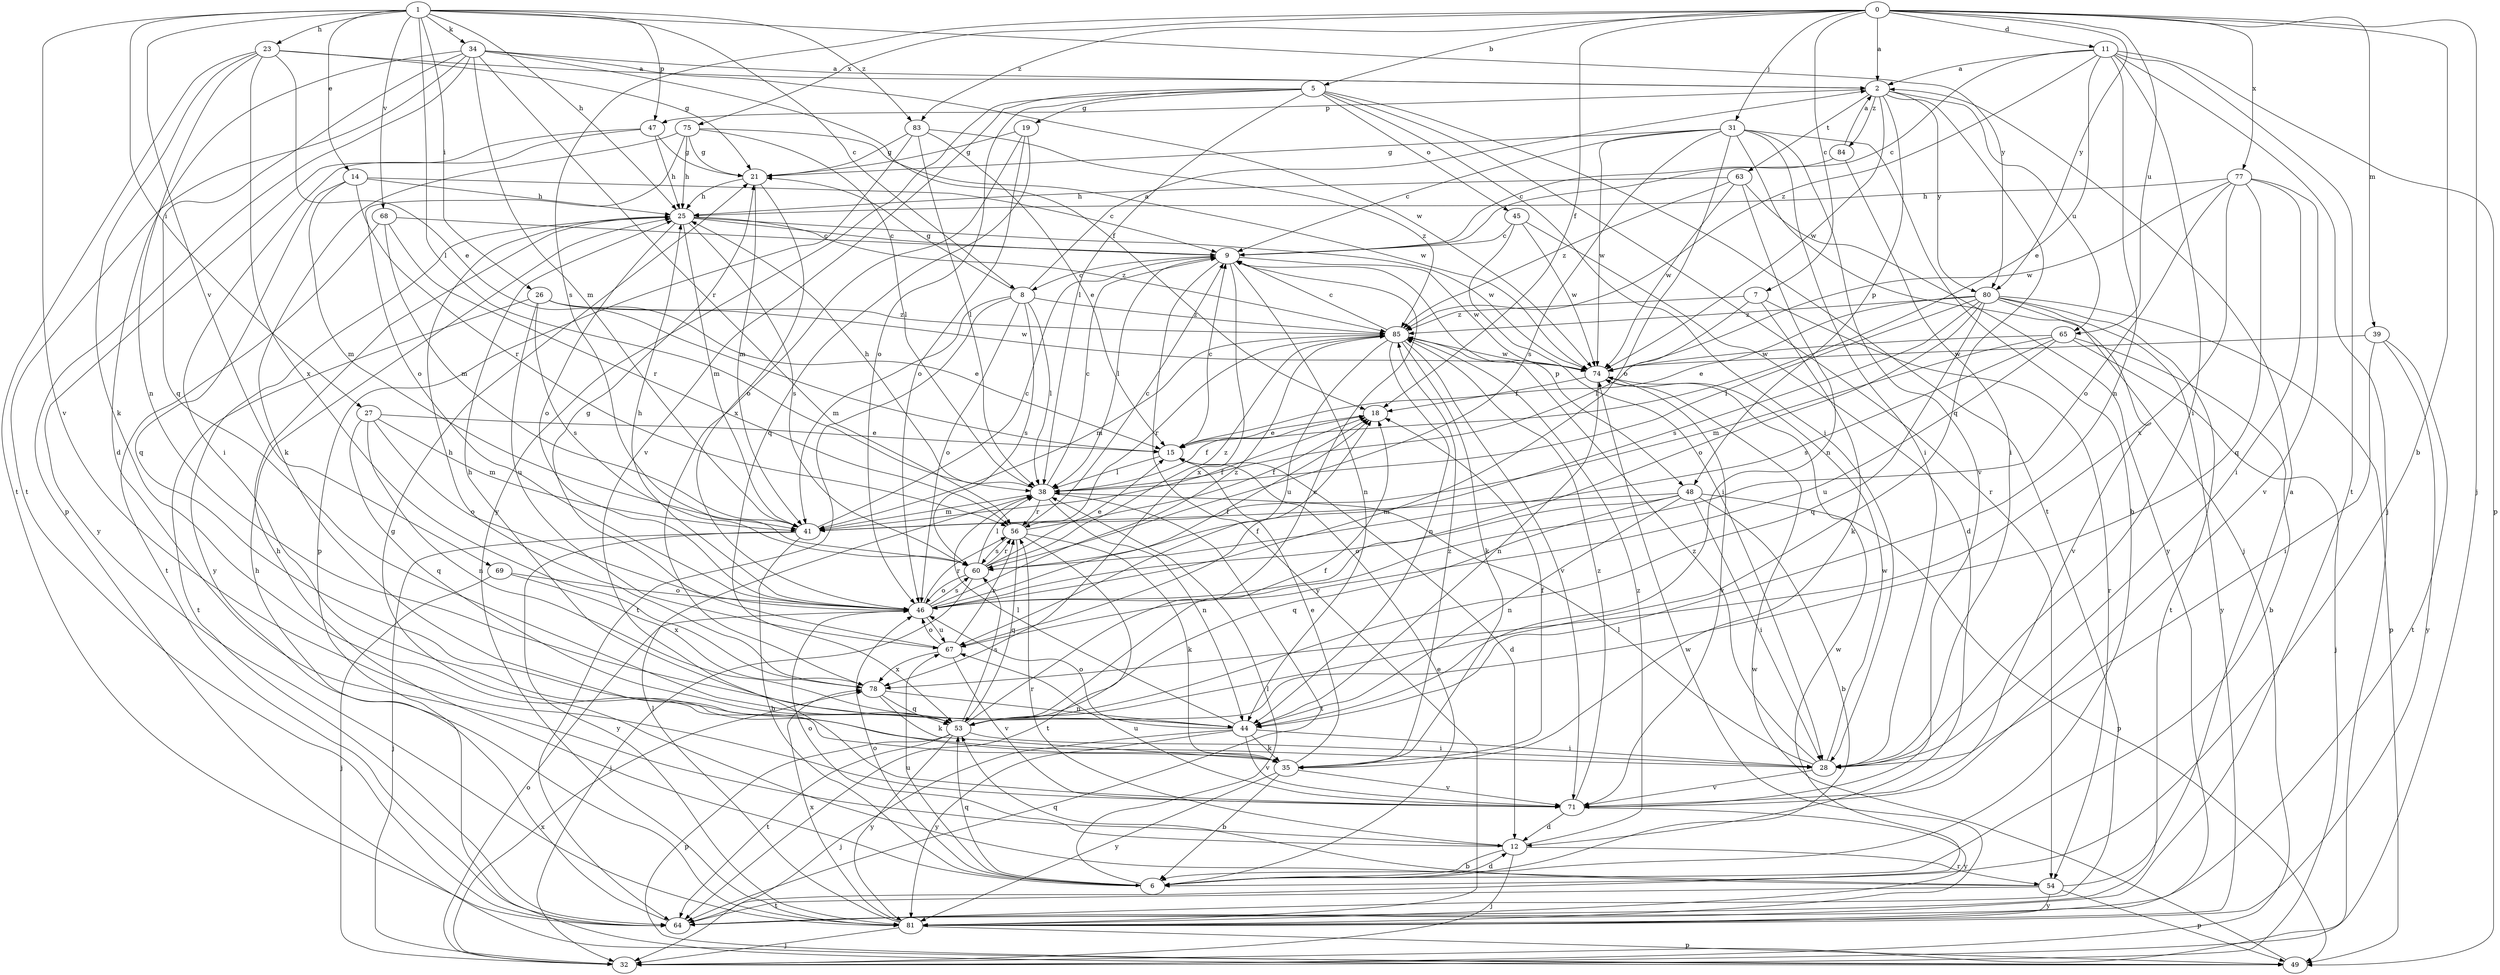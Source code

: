strict digraph  {
0;
1;
2;
5;
6;
7;
8;
9;
11;
12;
14;
15;
18;
19;
21;
23;
25;
26;
27;
28;
31;
32;
34;
35;
38;
39;
41;
44;
45;
46;
47;
48;
49;
53;
54;
56;
60;
63;
64;
65;
67;
68;
69;
71;
74;
75;
77;
78;
80;
81;
83;
84;
85;
0 -> 2  [label=a];
0 -> 5  [label=b];
0 -> 6  [label=b];
0 -> 7  [label=c];
0 -> 11  [label=d];
0 -> 18  [label=f];
0 -> 31  [label=j];
0 -> 32  [label=j];
0 -> 39  [label=m];
0 -> 60  [label=s];
0 -> 65  [label=u];
0 -> 75  [label=x];
0 -> 77  [label=x];
0 -> 80  [label=y];
0 -> 83  [label=z];
1 -> 8  [label=c];
1 -> 14  [label=e];
1 -> 23  [label=h];
1 -> 25  [label=h];
1 -> 26  [label=i];
1 -> 27  [label=i];
1 -> 34  [label=k];
1 -> 38  [label=l];
1 -> 47  [label=p];
1 -> 68  [label=v];
1 -> 69  [label=v];
1 -> 71  [label=v];
1 -> 80  [label=y];
1 -> 83  [label=z];
2 -> 47  [label=p];
2 -> 48  [label=p];
2 -> 53  [label=q];
2 -> 63  [label=t];
2 -> 65  [label=u];
2 -> 74  [label=w];
2 -> 80  [label=y];
2 -> 84  [label=z];
5 -> 19  [label=g];
5 -> 28  [label=i];
5 -> 38  [label=l];
5 -> 45  [label=o];
5 -> 46  [label=o];
5 -> 54  [label=r];
5 -> 64  [label=t];
5 -> 71  [label=v];
5 -> 81  [label=y];
6 -> 12  [label=d];
6 -> 15  [label=e];
6 -> 25  [label=h];
6 -> 38  [label=l];
6 -> 46  [label=o];
6 -> 53  [label=q];
6 -> 67  [label=u];
7 -> 35  [label=k];
7 -> 38  [label=l];
7 -> 54  [label=r];
7 -> 85  [label=z];
8 -> 2  [label=a];
8 -> 21  [label=g];
8 -> 38  [label=l];
8 -> 41  [label=m];
8 -> 46  [label=o];
8 -> 60  [label=s];
8 -> 64  [label=t];
8 -> 85  [label=z];
9 -> 8  [label=c];
9 -> 38  [label=l];
9 -> 44  [label=n];
9 -> 48  [label=p];
9 -> 74  [label=w];
9 -> 78  [label=x];
9 -> 81  [label=y];
11 -> 2  [label=a];
11 -> 9  [label=c];
11 -> 15  [label=e];
11 -> 28  [label=i];
11 -> 32  [label=j];
11 -> 44  [label=n];
11 -> 49  [label=p];
11 -> 64  [label=t];
11 -> 85  [label=z];
12 -> 6  [label=b];
12 -> 32  [label=j];
12 -> 46  [label=o];
12 -> 54  [label=r];
12 -> 56  [label=r];
12 -> 85  [label=z];
14 -> 9  [label=c];
14 -> 25  [label=h];
14 -> 41  [label=m];
14 -> 53  [label=q];
14 -> 56  [label=r];
15 -> 9  [label=c];
15 -> 12  [label=d];
15 -> 38  [label=l];
18 -> 15  [label=e];
19 -> 21  [label=g];
19 -> 46  [label=o];
19 -> 53  [label=q];
19 -> 78  [label=x];
21 -> 25  [label=h];
21 -> 41  [label=m];
21 -> 46  [label=o];
23 -> 2  [label=a];
23 -> 15  [label=e];
23 -> 21  [label=g];
23 -> 35  [label=k];
23 -> 44  [label=n];
23 -> 64  [label=t];
23 -> 78  [label=x];
25 -> 9  [label=c];
25 -> 41  [label=m];
25 -> 46  [label=o];
25 -> 60  [label=s];
25 -> 74  [label=w];
25 -> 81  [label=y];
25 -> 85  [label=z];
26 -> 15  [label=e];
26 -> 60  [label=s];
26 -> 64  [label=t];
26 -> 67  [label=u];
26 -> 74  [label=w];
26 -> 85  [label=z];
27 -> 15  [label=e];
27 -> 41  [label=m];
27 -> 44  [label=n];
27 -> 46  [label=o];
27 -> 53  [label=q];
28 -> 38  [label=l];
28 -> 71  [label=v];
28 -> 74  [label=w];
28 -> 85  [label=z];
31 -> 6  [label=b];
31 -> 9  [label=c];
31 -> 21  [label=g];
31 -> 28  [label=i];
31 -> 32  [label=j];
31 -> 46  [label=o];
31 -> 60  [label=s];
31 -> 71  [label=v];
31 -> 74  [label=w];
32 -> 46  [label=o];
32 -> 78  [label=x];
34 -> 2  [label=a];
34 -> 12  [label=d];
34 -> 18  [label=f];
34 -> 41  [label=m];
34 -> 49  [label=p];
34 -> 53  [label=q];
34 -> 56  [label=r];
34 -> 64  [label=t];
34 -> 74  [label=w];
35 -> 6  [label=b];
35 -> 15  [label=e];
35 -> 18  [label=f];
35 -> 71  [label=v];
35 -> 81  [label=y];
35 -> 85  [label=z];
38 -> 9  [label=c];
38 -> 18  [label=f];
38 -> 25  [label=h];
38 -> 41  [label=m];
38 -> 44  [label=n];
38 -> 56  [label=r];
38 -> 64  [label=t];
39 -> 28  [label=i];
39 -> 64  [label=t];
39 -> 74  [label=w];
39 -> 81  [label=y];
41 -> 6  [label=b];
41 -> 9  [label=c];
41 -> 18  [label=f];
41 -> 32  [label=j];
41 -> 81  [label=y];
44 -> 28  [label=i];
44 -> 32  [label=j];
44 -> 35  [label=k];
44 -> 38  [label=l];
44 -> 46  [label=o];
44 -> 71  [label=v];
44 -> 81  [label=y];
45 -> 9  [label=c];
45 -> 12  [label=d];
45 -> 28  [label=i];
45 -> 74  [label=w];
46 -> 18  [label=f];
46 -> 25  [label=h];
46 -> 56  [label=r];
46 -> 60  [label=s];
46 -> 67  [label=u];
46 -> 85  [label=z];
47 -> 21  [label=g];
47 -> 25  [label=h];
47 -> 28  [label=i];
47 -> 81  [label=y];
48 -> 6  [label=b];
48 -> 28  [label=i];
48 -> 41  [label=m];
48 -> 44  [label=n];
48 -> 46  [label=o];
48 -> 49  [label=p];
48 -> 53  [label=q];
49 -> 74  [label=w];
53 -> 9  [label=c];
53 -> 18  [label=f];
53 -> 25  [label=h];
53 -> 28  [label=i];
53 -> 49  [label=p];
53 -> 60  [label=s];
53 -> 64  [label=t];
53 -> 81  [label=y];
54 -> 2  [label=a];
54 -> 21  [label=g];
54 -> 49  [label=p];
54 -> 53  [label=q];
54 -> 64  [label=t];
54 -> 81  [label=y];
56 -> 9  [label=c];
56 -> 18  [label=f];
56 -> 35  [label=k];
56 -> 53  [label=q];
56 -> 60  [label=s];
56 -> 64  [label=t];
60 -> 15  [label=e];
60 -> 32  [label=j];
60 -> 38  [label=l];
60 -> 46  [label=o];
60 -> 56  [label=r];
60 -> 85  [label=z];
63 -> 25  [label=h];
63 -> 44  [label=n];
63 -> 74  [label=w];
63 -> 81  [label=y];
63 -> 85  [label=z];
64 -> 25  [label=h];
64 -> 74  [label=w];
65 -> 6  [label=b];
65 -> 32  [label=j];
65 -> 41  [label=m];
65 -> 60  [label=s];
65 -> 67  [label=u];
65 -> 74  [label=w];
67 -> 18  [label=f];
67 -> 21  [label=g];
67 -> 46  [label=o];
67 -> 56  [label=r];
67 -> 71  [label=v];
67 -> 78  [label=x];
68 -> 9  [label=c];
68 -> 41  [label=m];
68 -> 56  [label=r];
68 -> 64  [label=t];
69 -> 32  [label=j];
69 -> 46  [label=o];
69 -> 78  [label=x];
71 -> 12  [label=d];
71 -> 67  [label=u];
71 -> 81  [label=y];
71 -> 85  [label=z];
74 -> 18  [label=f];
74 -> 44  [label=n];
74 -> 71  [label=v];
75 -> 21  [label=g];
75 -> 25  [label=h];
75 -> 35  [label=k];
75 -> 38  [label=l];
75 -> 46  [label=o];
75 -> 74  [label=w];
77 -> 25  [label=h];
77 -> 28  [label=i];
77 -> 46  [label=o];
77 -> 53  [label=q];
77 -> 71  [label=v];
77 -> 74  [label=w];
77 -> 78  [label=x];
78 -> 25  [label=h];
78 -> 35  [label=k];
78 -> 44  [label=n];
78 -> 53  [label=q];
80 -> 15  [label=e];
80 -> 38  [label=l];
80 -> 46  [label=o];
80 -> 49  [label=p];
80 -> 53  [label=q];
80 -> 60  [label=s];
80 -> 64  [label=t];
80 -> 71  [label=v];
80 -> 81  [label=y];
80 -> 85  [label=z];
81 -> 32  [label=j];
81 -> 38  [label=l];
81 -> 49  [label=p];
81 -> 74  [label=w];
81 -> 78  [label=x];
83 -> 15  [label=e];
83 -> 21  [label=g];
83 -> 38  [label=l];
83 -> 49  [label=p];
83 -> 85  [label=z];
84 -> 2  [label=a];
84 -> 9  [label=c];
84 -> 28  [label=i];
85 -> 9  [label=c];
85 -> 35  [label=k];
85 -> 41  [label=m];
85 -> 44  [label=n];
85 -> 56  [label=r];
85 -> 67  [label=u];
85 -> 71  [label=v];
85 -> 74  [label=w];
}
